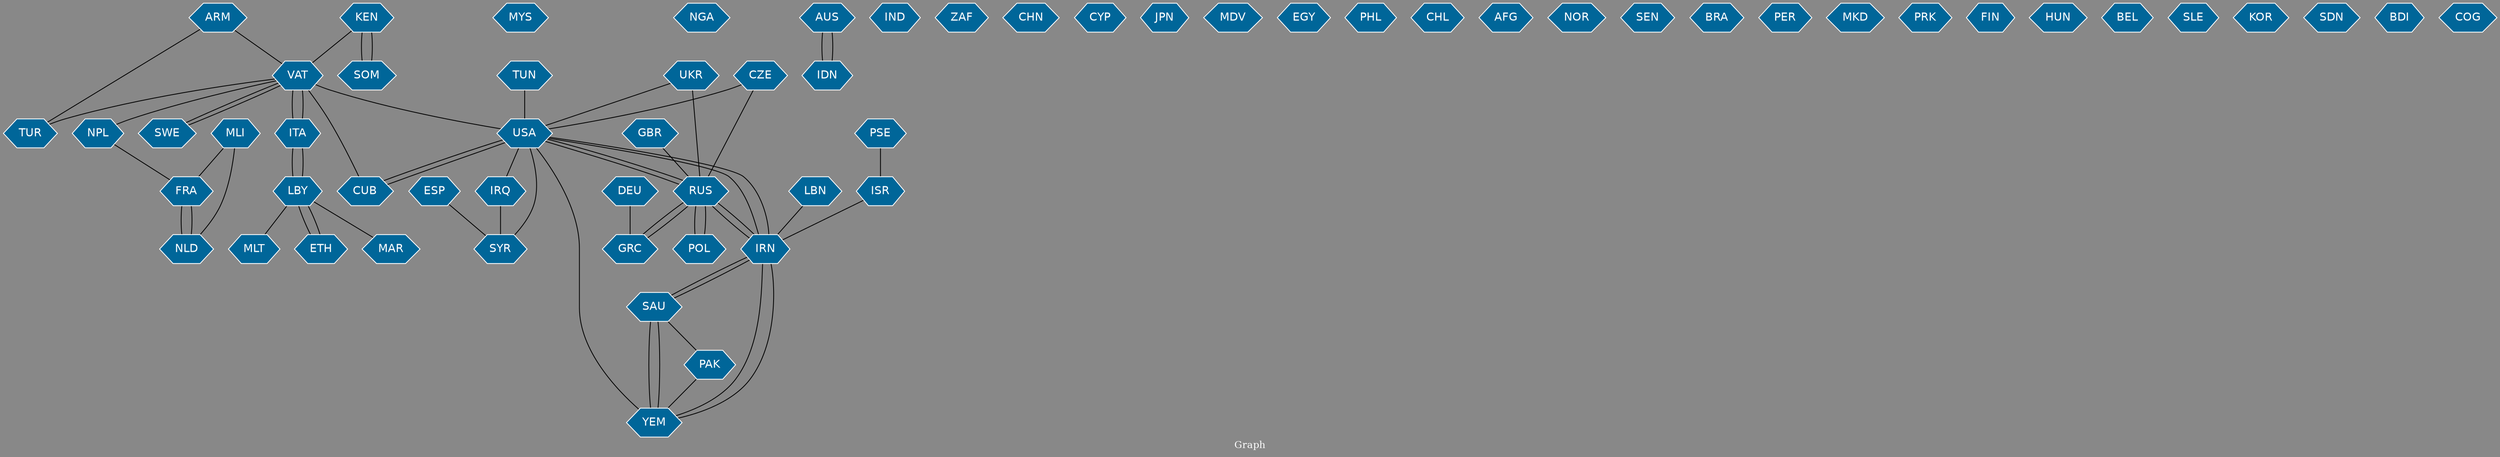 // Countries together in item graph
graph {
	graph [bgcolor="#888888" fontcolor=white fontsize=12 label="Graph" outputorder=edgesfirst overlap=prism]
	node [color=white fillcolor="#006699" fontcolor=white fontname=Helvetica shape=hexagon style=filled]
	edge [arrowhead=open color=black fontcolor=white fontname=Courier fontsize=12]
		ESP [label=ESP]
		LBY [label=LBY]
		GBR [label=GBR]
		MYS [label=MYS]
		MAR [label=MAR]
		USA [label=USA]
		CUB [label=CUB]
		NGA [label=NGA]
		PAK [label=PAK]
		VAT [label=VAT]
		NPL [label=NPL]
		FRA [label=FRA]
		AUS [label=AUS]
		IDN [label=IDN]
		RUS [label=RUS]
		IRN [label=IRN]
		SWE [label=SWE]
		ITA [label=ITA]
		IND [label=IND]
		IRQ [label=IRQ]
		POL [label=POL]
		TUN [label=TUN]
		ZAF [label=ZAF]
		KEN [label=KEN]
		SOM [label=SOM]
		UKR [label=UKR]
		CHN [label=CHN]
		CYP [label=CYP]
		MLT [label=MLT]
		TUR [label=TUR]
		YEM [label=YEM]
		DEU [label=DEU]
		GRC [label=GRC]
		JPN [label=JPN]
		MDV [label=MDV]
		CZE [label=CZE]
		SAU [label=SAU]
		EGY [label=EGY]
		PHL [label=PHL]
		CHL [label=CHL]
		AFG [label=AFG]
		NOR [label=NOR]
		ETH [label=ETH]
		ISR [label=ISR]
		SEN [label=SEN]
		SYR [label=SYR]
		PSE [label=PSE]
		MLI [label=MLI]
		NLD [label=NLD]
		ARM [label=ARM]
		BRA [label=BRA]
		PER [label=PER]
		MKD [label=MKD]
		LBN [label=LBN]
		PRK [label=PRK]
		FIN [label=FIN]
		HUN [label=HUN]
		BEL [label=BEL]
		SLE [label=SLE]
		KOR [label=KOR]
		SDN [label=SDN]
		BDI [label=BDI]
		COG [label=COG]
			SAU -- PAK [weight=1]
			IRN -- RUS [weight=2]
			POL -- RUS [weight=1]
			GRC -- RUS [weight=1]
			UKR -- RUS [weight=4]
			MLI -- FRA [weight=3]
			ESP -- SYR [weight=1]
			ETH -- LBY [weight=2]
			LBN -- IRN [weight=1]
			ITA -- LBY [weight=2]
			SAU -- YEM [weight=3]
			SAU -- IRN [weight=1]
			RUS -- USA [weight=1]
			VAT -- USA [weight=2]
			TUN -- USA [weight=1]
			VAT -- NPL [weight=1]
			IRN -- YEM [weight=1]
			KEN -- VAT [weight=1]
			ARM -- TUR [weight=1]
			VAT -- TUR [weight=1]
			SWE -- VAT [weight=1]
			PSE -- ISR [weight=2]
			USA -- IRN [weight=2]
			USA -- SYR [weight=1]
			FRA -- NLD [weight=1]
			YEM -- IRN [weight=2]
			NPL -- FRA [weight=1]
			VAT -- SWE [weight=1]
			USA -- IRQ [weight=1]
			ISR -- IRN [weight=1]
			VAT -- ITA [weight=2]
			RUS -- POL [weight=1]
			LBY -- MLT [weight=1]
			ITA -- VAT [weight=1]
			MLI -- NLD [weight=3]
			SOM -- KEN [weight=2]
			LBY -- MAR [weight=1]
			USA -- CUB [weight=5]
			UKR -- USA [weight=2]
			USA -- RUS [weight=1]
			IRQ -- SYR [weight=1]
			IRN -- USA [weight=3]
			CUB -- USA [weight=4]
			RUS -- IRN [weight=1]
			DEU -- GRC [weight=2]
			IRN -- SAU [weight=1]
			USA -- YEM [weight=1]
			CZE -- USA [weight=1]
			GBR -- RUS [weight=1]
			VAT -- CUB [weight=3]
			KEN -- SOM [weight=2]
			ARM -- VAT [weight=1]
			NLD -- FRA [weight=2]
			YEM -- SAU [weight=2]
			AUS -- IDN [weight=1]
			IDN -- AUS [weight=1]
			PAK -- YEM [weight=1]
			CZE -- RUS [weight=1]
			RUS -- GRC [weight=1]
			LBY -- ETH [weight=2]
			LBY -- ITA [weight=2]
}